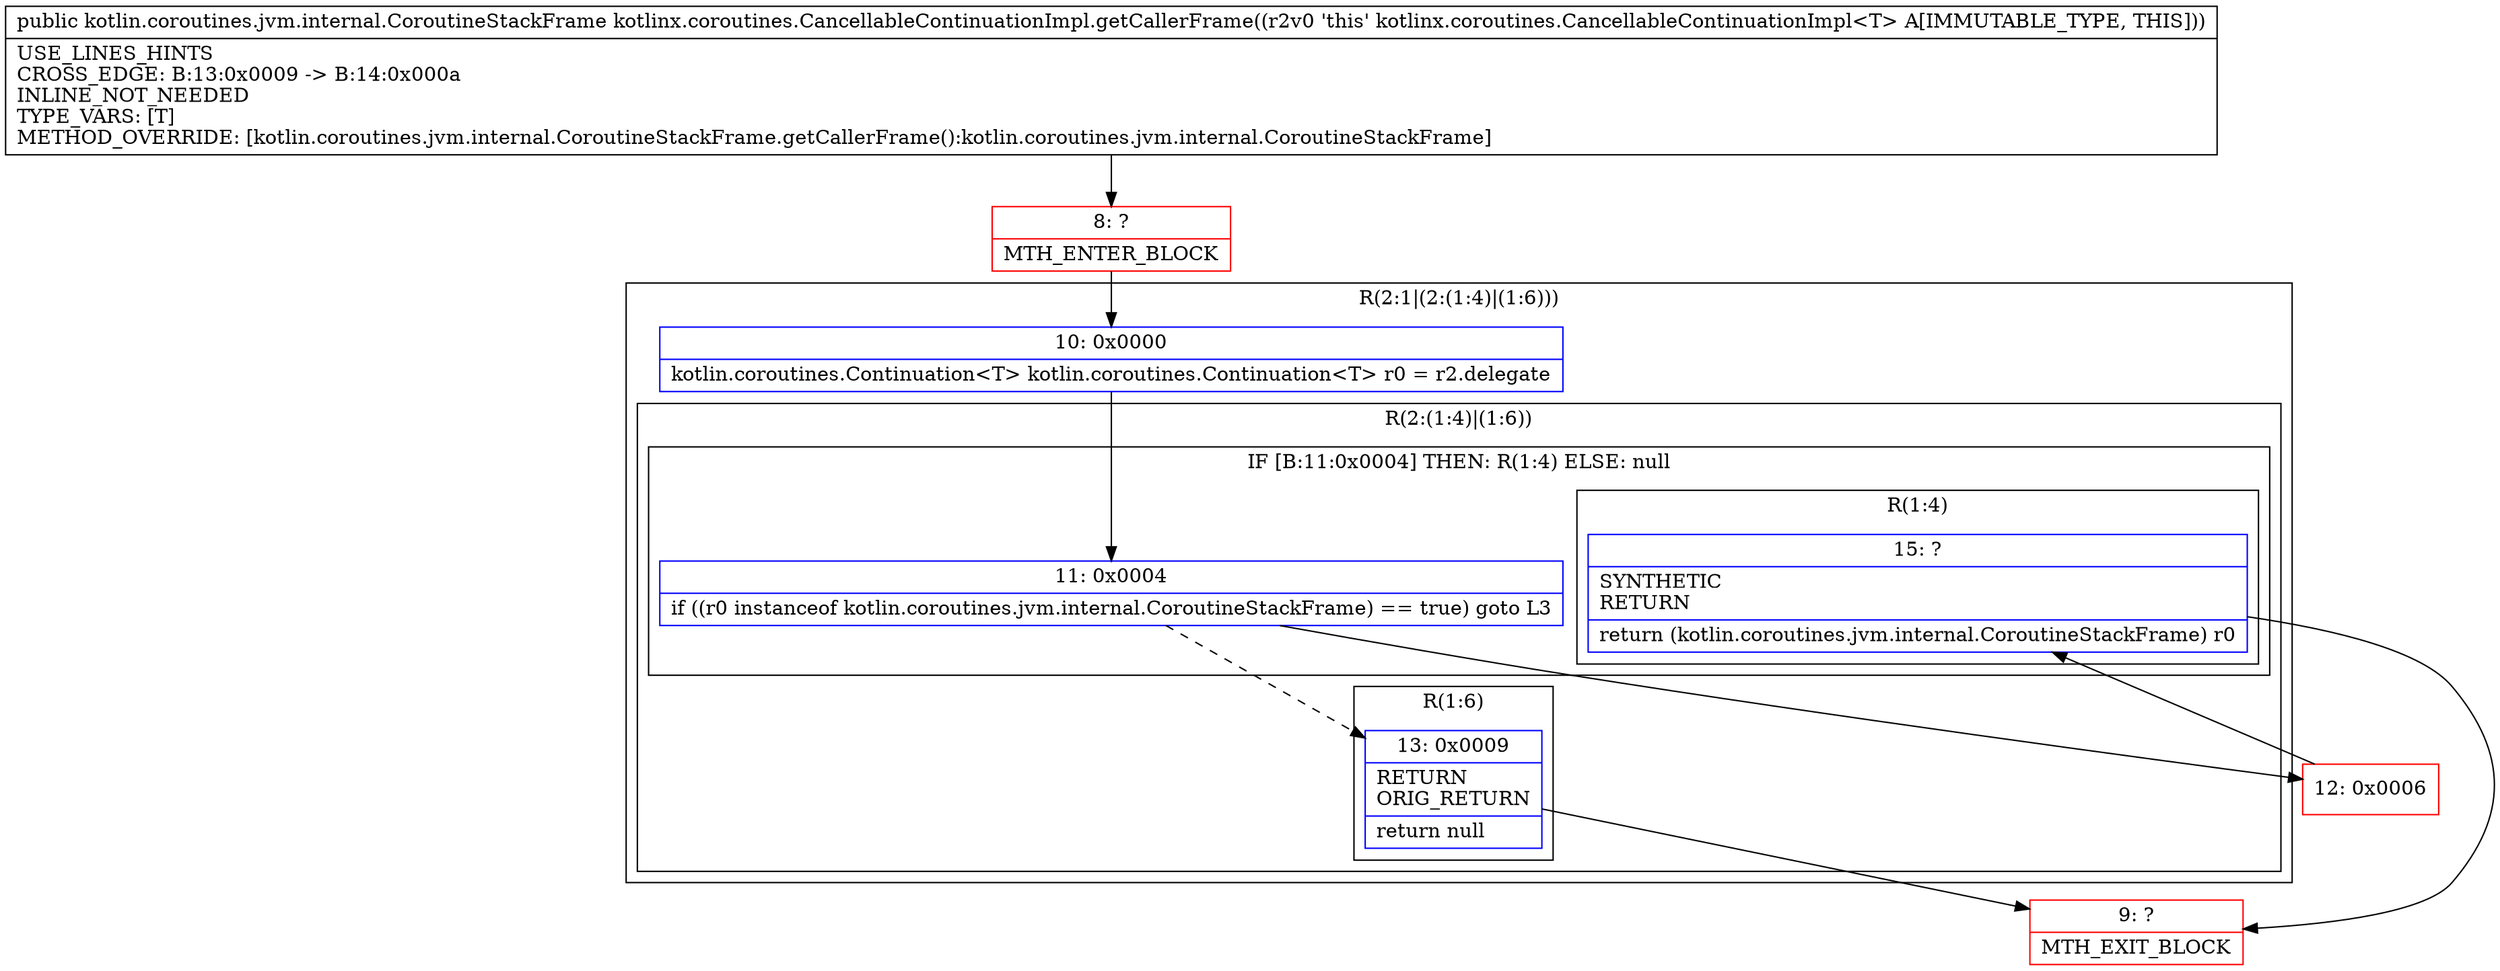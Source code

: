 digraph "CFG forkotlinx.coroutines.CancellableContinuationImpl.getCallerFrame()Lkotlin\/coroutines\/jvm\/internal\/CoroutineStackFrame;" {
subgraph cluster_Region_971642972 {
label = "R(2:1|(2:(1:4)|(1:6)))";
node [shape=record,color=blue];
Node_10 [shape=record,label="{10\:\ 0x0000|kotlin.coroutines.Continuation\<T\> kotlin.coroutines.Continuation\<T\> r0 = r2.delegate\l}"];
subgraph cluster_Region_162243141 {
label = "R(2:(1:4)|(1:6))";
node [shape=record,color=blue];
subgraph cluster_IfRegion_1815492050 {
label = "IF [B:11:0x0004] THEN: R(1:4) ELSE: null";
node [shape=record,color=blue];
Node_11 [shape=record,label="{11\:\ 0x0004|if ((r0 instanceof kotlin.coroutines.jvm.internal.CoroutineStackFrame) == true) goto L3\l}"];
subgraph cluster_Region_1859891660 {
label = "R(1:4)";
node [shape=record,color=blue];
Node_15 [shape=record,label="{15\:\ ?|SYNTHETIC\lRETURN\l|return (kotlin.coroutines.jvm.internal.CoroutineStackFrame) r0\l}"];
}
}
subgraph cluster_Region_1058492185 {
label = "R(1:6)";
node [shape=record,color=blue];
Node_13 [shape=record,label="{13\:\ 0x0009|RETURN\lORIG_RETURN\l|return null\l}"];
}
}
}
Node_8 [shape=record,color=red,label="{8\:\ ?|MTH_ENTER_BLOCK\l}"];
Node_12 [shape=record,color=red,label="{12\:\ 0x0006}"];
Node_9 [shape=record,color=red,label="{9\:\ ?|MTH_EXIT_BLOCK\l}"];
MethodNode[shape=record,label="{public kotlin.coroutines.jvm.internal.CoroutineStackFrame kotlinx.coroutines.CancellableContinuationImpl.getCallerFrame((r2v0 'this' kotlinx.coroutines.CancellableContinuationImpl\<T\> A[IMMUTABLE_TYPE, THIS]))  | USE_LINES_HINTS\lCROSS_EDGE: B:13:0x0009 \-\> B:14:0x000a\lINLINE_NOT_NEEDED\lTYPE_VARS: [T]\lMETHOD_OVERRIDE: [kotlin.coroutines.jvm.internal.CoroutineStackFrame.getCallerFrame():kotlin.coroutines.jvm.internal.CoroutineStackFrame]\l}"];
MethodNode -> Node_8;Node_10 -> Node_11;
Node_11 -> Node_12;
Node_11 -> Node_13[style=dashed];
Node_15 -> Node_9;
Node_13 -> Node_9;
Node_8 -> Node_10;
Node_12 -> Node_15;
}

